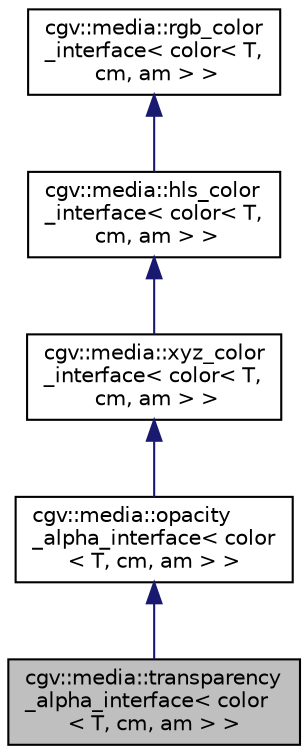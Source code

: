 digraph "cgv::media::transparency_alpha_interface&lt; color&lt; T, cm, am &gt; &gt;"
{
  bgcolor="transparent";
  edge [fontname="Helvetica",fontsize="10",labelfontname="Helvetica",labelfontsize="10"];
  node [fontname="Helvetica",fontsize="10",shape=record];
  Node1 [label="cgv::media::transparency\l_alpha_interface\< color\l\< T, cm, am \> \>",height=0.2,width=0.4,color="black", fillcolor="grey75", style="filled", fontcolor="black"];
  Node2 -> Node1 [dir="back",color="midnightblue",fontsize="10",style="solid",fontname="Helvetica"];
  Node2 [label="cgv::media::opacity\l_alpha_interface\< color\l\< T, cm, am \> \>",height=0.2,width=0.4,color="black",URL="$a00160.html",tooltip="read only implementation of opacity alpha interface including automatic conversion ..."];
  Node3 -> Node2 [dir="back",color="midnightblue",fontsize="10",style="solid",fontname="Helvetica"];
  Node3 [label="cgv::media::xyz_color\l_interface\< color\< T,\l cm, am \> \>",height=0.2,width=0.4,color="black",URL="$a00180.html",tooltip="read only implementation of xyz color interface including automatic conversion "];
  Node4 -> Node3 [dir="back",color="midnightblue",fontsize="10",style="solid",fontname="Helvetica"];
  Node4 [label="cgv::media::hls_color\l_interface\< color\< T,\l cm, am \> \>",height=0.2,width=0.4,color="black",URL="$a00134.html",tooltip="read only implementation of hls color interface including automatic conversion "];
  Node5 -> Node4 [dir="back",color="midnightblue",fontsize="10",style="solid",fontname="Helvetica"];
  Node5 [label="cgv::media::rgb_color\l_interface\< color\< T,\l cm, am \> \>",height=0.2,width=0.4,color="black",URL="$a00165.html",tooltip="read only implementation of rgb color interface including automatic conversion "];
}
